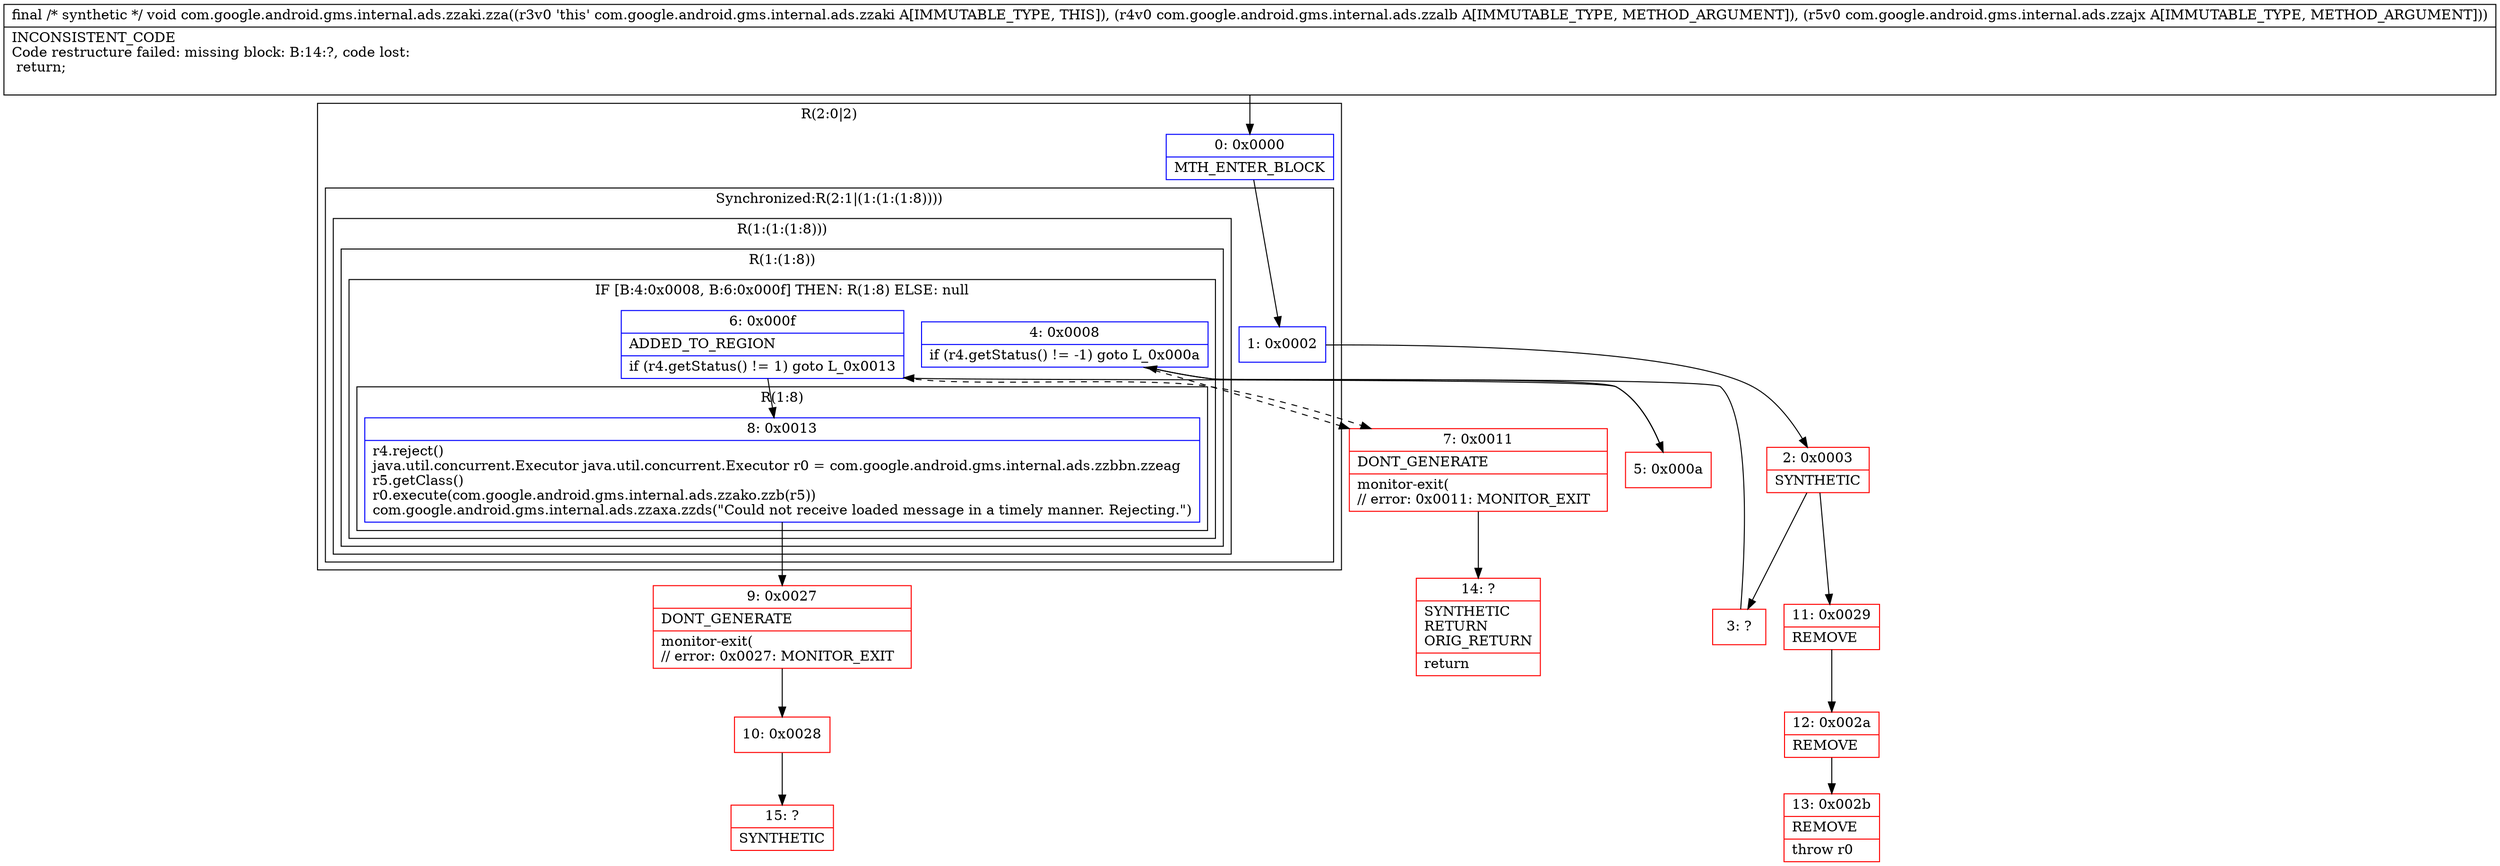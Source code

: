 digraph "CFG forcom.google.android.gms.internal.ads.zzaki.zza(Lcom\/google\/android\/gms\/internal\/ads\/zzalb;Lcom\/google\/android\/gms\/internal\/ads\/zzajx;)V" {
subgraph cluster_Region_1629973737 {
label = "R(2:0|2)";
node [shape=record,color=blue];
Node_0 [shape=record,label="{0\:\ 0x0000|MTH_ENTER_BLOCK\l}"];
subgraph cluster_SynchronizedRegion_2006933803 {
label = "Synchronized:R(2:1|(1:(1:(1:8))))";
node [shape=record,color=blue];
Node_1 [shape=record,label="{1\:\ 0x0002}"];
subgraph cluster_Region_1609933264 {
label = "R(1:(1:(1:8)))";
node [shape=record,color=blue];
subgraph cluster_Region_1031646227 {
label = "R(1:(1:8))";
node [shape=record,color=blue];
subgraph cluster_IfRegion_1743249265 {
label = "IF [B:4:0x0008, B:6:0x000f] THEN: R(1:8) ELSE: null";
node [shape=record,color=blue];
Node_4 [shape=record,label="{4\:\ 0x0008|if (r4.getStatus() != \-1) goto L_0x000a\l}"];
Node_6 [shape=record,label="{6\:\ 0x000f|ADDED_TO_REGION\l|if (r4.getStatus() != 1) goto L_0x0013\l}"];
subgraph cluster_Region_871842065 {
label = "R(1:8)";
node [shape=record,color=blue];
Node_8 [shape=record,label="{8\:\ 0x0013|r4.reject()\ljava.util.concurrent.Executor java.util.concurrent.Executor r0 = com.google.android.gms.internal.ads.zzbbn.zzeag\lr5.getClass()\lr0.execute(com.google.android.gms.internal.ads.zzako.zzb(r5))\lcom.google.android.gms.internal.ads.zzaxa.zzds(\"Could not receive loaded message in a timely manner. Rejecting.\")\l}"];
}
}
}
}
}
}
Node_2 [shape=record,color=red,label="{2\:\ 0x0003|SYNTHETIC\l}"];
Node_3 [shape=record,color=red,label="{3\:\ ?}"];
Node_5 [shape=record,color=red,label="{5\:\ 0x000a}"];
Node_7 [shape=record,color=red,label="{7\:\ 0x0011|DONT_GENERATE\l|monitor\-exit(\l\/\/ error: 0x0011: MONITOR_EXIT  \l}"];
Node_9 [shape=record,color=red,label="{9\:\ 0x0027|DONT_GENERATE\l|monitor\-exit(\l\/\/ error: 0x0027: MONITOR_EXIT  \l}"];
Node_10 [shape=record,color=red,label="{10\:\ 0x0028}"];
Node_11 [shape=record,color=red,label="{11\:\ 0x0029|REMOVE\l}"];
Node_12 [shape=record,color=red,label="{12\:\ 0x002a|REMOVE\l}"];
Node_13 [shape=record,color=red,label="{13\:\ 0x002b|REMOVE\l|throw r0\l}"];
Node_14 [shape=record,color=red,label="{14\:\ ?|SYNTHETIC\lRETURN\lORIG_RETURN\l|return\l}"];
Node_15 [shape=record,color=red,label="{15\:\ ?|SYNTHETIC\l}"];
MethodNode[shape=record,label="{final \/* synthetic *\/ void com.google.android.gms.internal.ads.zzaki.zza((r3v0 'this' com.google.android.gms.internal.ads.zzaki A[IMMUTABLE_TYPE, THIS]), (r4v0 com.google.android.gms.internal.ads.zzalb A[IMMUTABLE_TYPE, METHOD_ARGUMENT]), (r5v0 com.google.android.gms.internal.ads.zzajx A[IMMUTABLE_TYPE, METHOD_ARGUMENT]))  | INCONSISTENT_CODE\lCode restructure failed: missing block: B:14:?, code lost:\l    return;\l\l}"];
MethodNode -> Node_0;
Node_0 -> Node_1;
Node_1 -> Node_2;
Node_4 -> Node_5;
Node_4 -> Node_7[style=dashed];
Node_6 -> Node_7[style=dashed];
Node_6 -> Node_8;
Node_8 -> Node_9;
Node_2 -> Node_3;
Node_2 -> Node_11;
Node_3 -> Node_4;
Node_5 -> Node_6;
Node_7 -> Node_14;
Node_9 -> Node_10;
Node_10 -> Node_15;
Node_11 -> Node_12;
Node_12 -> Node_13;
}

